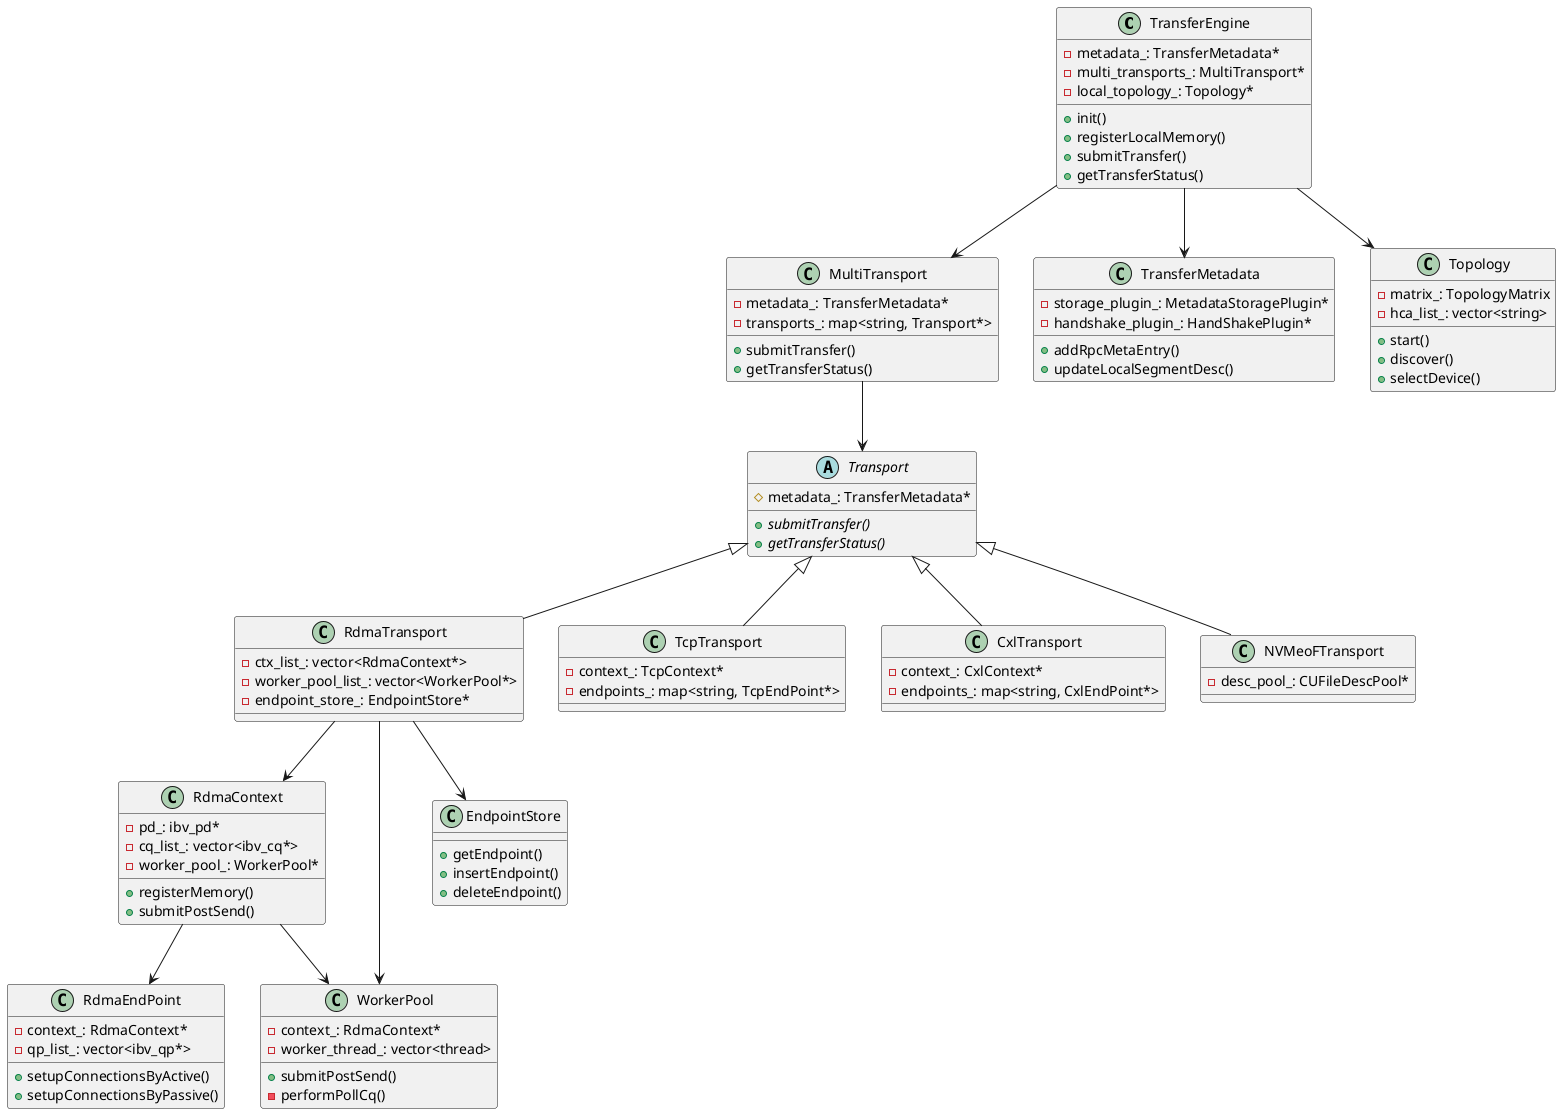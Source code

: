 @startuml MooncakeTransferEngine

' 核心类
class TransferEngine {
    -metadata_: TransferMetadata*
    -multi_transports_: MultiTransport*
    -local_topology_: Topology*
    +init()
    +registerLocalMemory()
    +submitTransfer()
    +getTransferStatus()
}

class MultiTransport {
    -metadata_: TransferMetadata*
    -transports_: map<string, Transport*>
    +submitTransfer()
    +getTransferStatus()
}

class TransferMetadata {
    -storage_plugin_: MetadataStoragePlugin*
    -handshake_plugin_: HandShakePlugin*
    +addRpcMetaEntry()
    +updateLocalSegmentDesc()
}

class Topology {
    -matrix_: TopologyMatrix
    -hca_list_: vector<string>
    +start()
    +discover()
    +selectDevice()
}

' 传输协议类
abstract class Transport {
    #metadata_: TransferMetadata*
    +{abstract} submitTransfer()
    +{abstract} getTransferStatus()
}

class RdmaTransport {
    -ctx_list_: vector<RdmaContext*>
    -worker_pool_list_: vector<WorkerPool*>
    -endpoint_store_: EndpointStore*
}

class TcpTransport {
    -context_: TcpContext*
    -endpoints_: map<string, TcpEndPoint*>
}

class CxlTransport {
    -context_: CxlContext*
    -endpoints_: map<string, CxlEndPoint*>
}

class NVMeoFTransport {
    -desc_pool_: CUFileDescPool*
}

' 支持类
class RdmaContext {
    -pd_: ibv_pd*
    -cq_list_: vector<ibv_cq*>
    -worker_pool_: WorkerPool*
    +registerMemory()
    +submitPostSend()
}

class RdmaEndPoint {
    -context_: RdmaContext*
    -qp_list_: vector<ibv_qp*>
    +setupConnectionsByActive()
    +setupConnectionsByPassive()
}

class WorkerPool {
    -context_: RdmaContext*
    -worker_thread_: vector<thread>
    +submitPostSend()
    -performPollCq()
}

class EndpointStore {
    +getEndpoint()
    +insertEndpoint()
    +deleteEndpoint()
}

' 关系定义
TransferEngine --> MultiTransport
TransferEngine --> TransferMetadata
TransferEngine --> Topology

MultiTransport --> Transport

Transport <|-- RdmaTransport
Transport <|-- TcpTransport
Transport <|-- CxlTransport
Transport <|-- NVMeoFTransport

RdmaTransport --> RdmaContext
RdmaTransport --> WorkerPool
RdmaTransport --> EndpointStore

RdmaContext --> RdmaEndPoint
RdmaContext --> WorkerPool

@enduml
